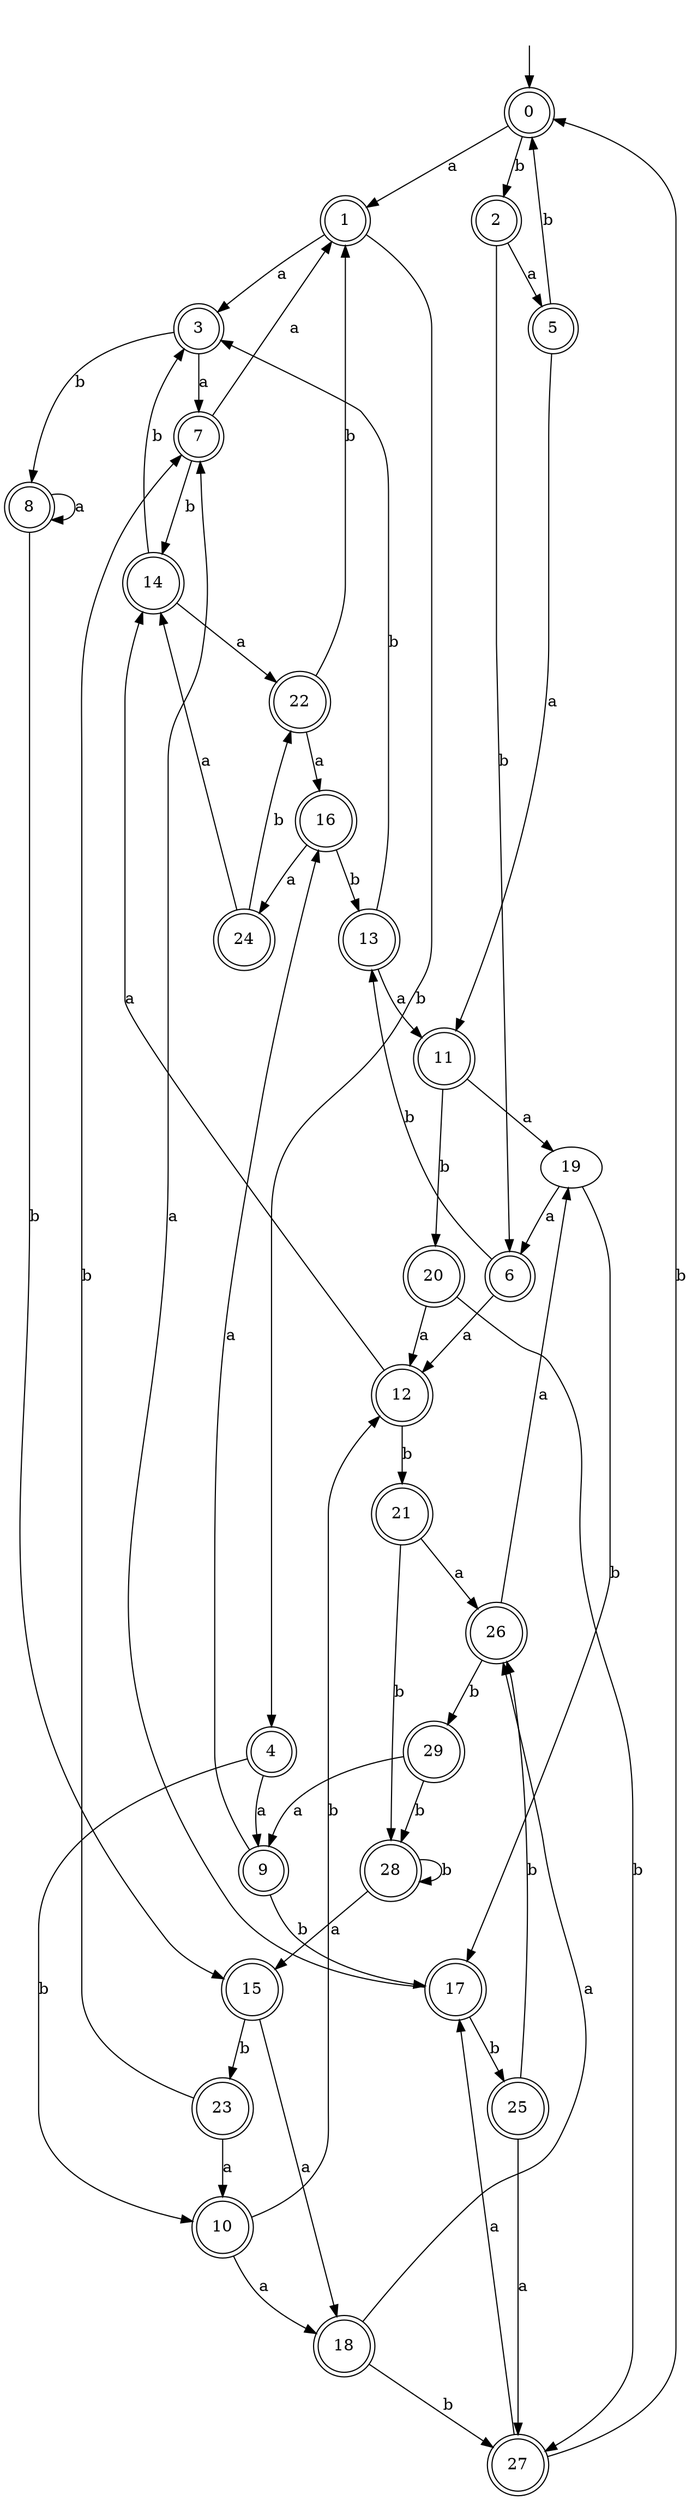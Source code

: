 digraph RandomDFA {
  __start0 [label="", shape=none];
  __start0 -> 0 [label=""];
  0 [shape=circle] [shape=doublecircle]
  0 -> 1 [label="a"]
  0 -> 2 [label="b"]
  1 [shape=doublecircle]
  1 -> 3 [label="a"]
  1 -> 4 [label="b"]
  2 [shape=doublecircle]
  2 -> 5 [label="a"]
  2 -> 6 [label="b"]
  3 [shape=doublecircle]
  3 -> 7 [label="a"]
  3 -> 8 [label="b"]
  4 [shape=doublecircle]
  4 -> 9 [label="a"]
  4 -> 10 [label="b"]
  5 [shape=doublecircle]
  5 -> 11 [label="a"]
  5 -> 0 [label="b"]
  6 [shape=doublecircle]
  6 -> 12 [label="a"]
  6 -> 13 [label="b"]
  7 [shape=doublecircle]
  7 -> 1 [label="a"]
  7 -> 14 [label="b"]
  8 [shape=doublecircle]
  8 -> 8 [label="a"]
  8 -> 15 [label="b"]
  9 [shape=doublecircle]
  9 -> 16 [label="a"]
  9 -> 17 [label="b"]
  10 [shape=doublecircle]
  10 -> 18 [label="a"]
  10 -> 12 [label="b"]
  11 [shape=doublecircle]
  11 -> 19 [label="a"]
  11 -> 20 [label="b"]
  12 [shape=doublecircle]
  12 -> 14 [label="a"]
  12 -> 21 [label="b"]
  13 [shape=doublecircle]
  13 -> 11 [label="a"]
  13 -> 3 [label="b"]
  14 [shape=doublecircle]
  14 -> 22 [label="a"]
  14 -> 3 [label="b"]
  15 [shape=doublecircle]
  15 -> 18 [label="a"]
  15 -> 23 [label="b"]
  16 [shape=doublecircle]
  16 -> 24 [label="a"]
  16 -> 13 [label="b"]
  17 [shape=doublecircle]
  17 -> 7 [label="a"]
  17 -> 25 [label="b"]
  18 [shape=doublecircle]
  18 -> 26 [label="a"]
  18 -> 27 [label="b"]
  19
  19 -> 6 [label="a"]
  19 -> 17 [label="b"]
  20 [shape=doublecircle]
  20 -> 12 [label="a"]
  20 -> 27 [label="b"]
  21 [shape=doublecircle]
  21 -> 26 [label="a"]
  21 -> 28 [label="b"]
  22 [shape=doublecircle]
  22 -> 16 [label="a"]
  22 -> 1 [label="b"]
  23 [shape=doublecircle]
  23 -> 10 [label="a"]
  23 -> 7 [label="b"]
  24 [shape=doublecircle]
  24 -> 14 [label="a"]
  24 -> 22 [label="b"]
  25 [shape=doublecircle]
  25 -> 27 [label="a"]
  25 -> 26 [label="b"]
  26 [shape=doublecircle]
  26 -> 19 [label="a"]
  26 -> 29 [label="b"]
  27 [shape=doublecircle]
  27 -> 17 [label="a"]
  27 -> 0 [label="b"]
  28 [shape=doublecircle]
  28 -> 15 [label="a"]
  28 -> 28 [label="b"]
  29 [shape=doublecircle]
  29 -> 9 [label="a"]
  29 -> 28 [label="b"]
}
